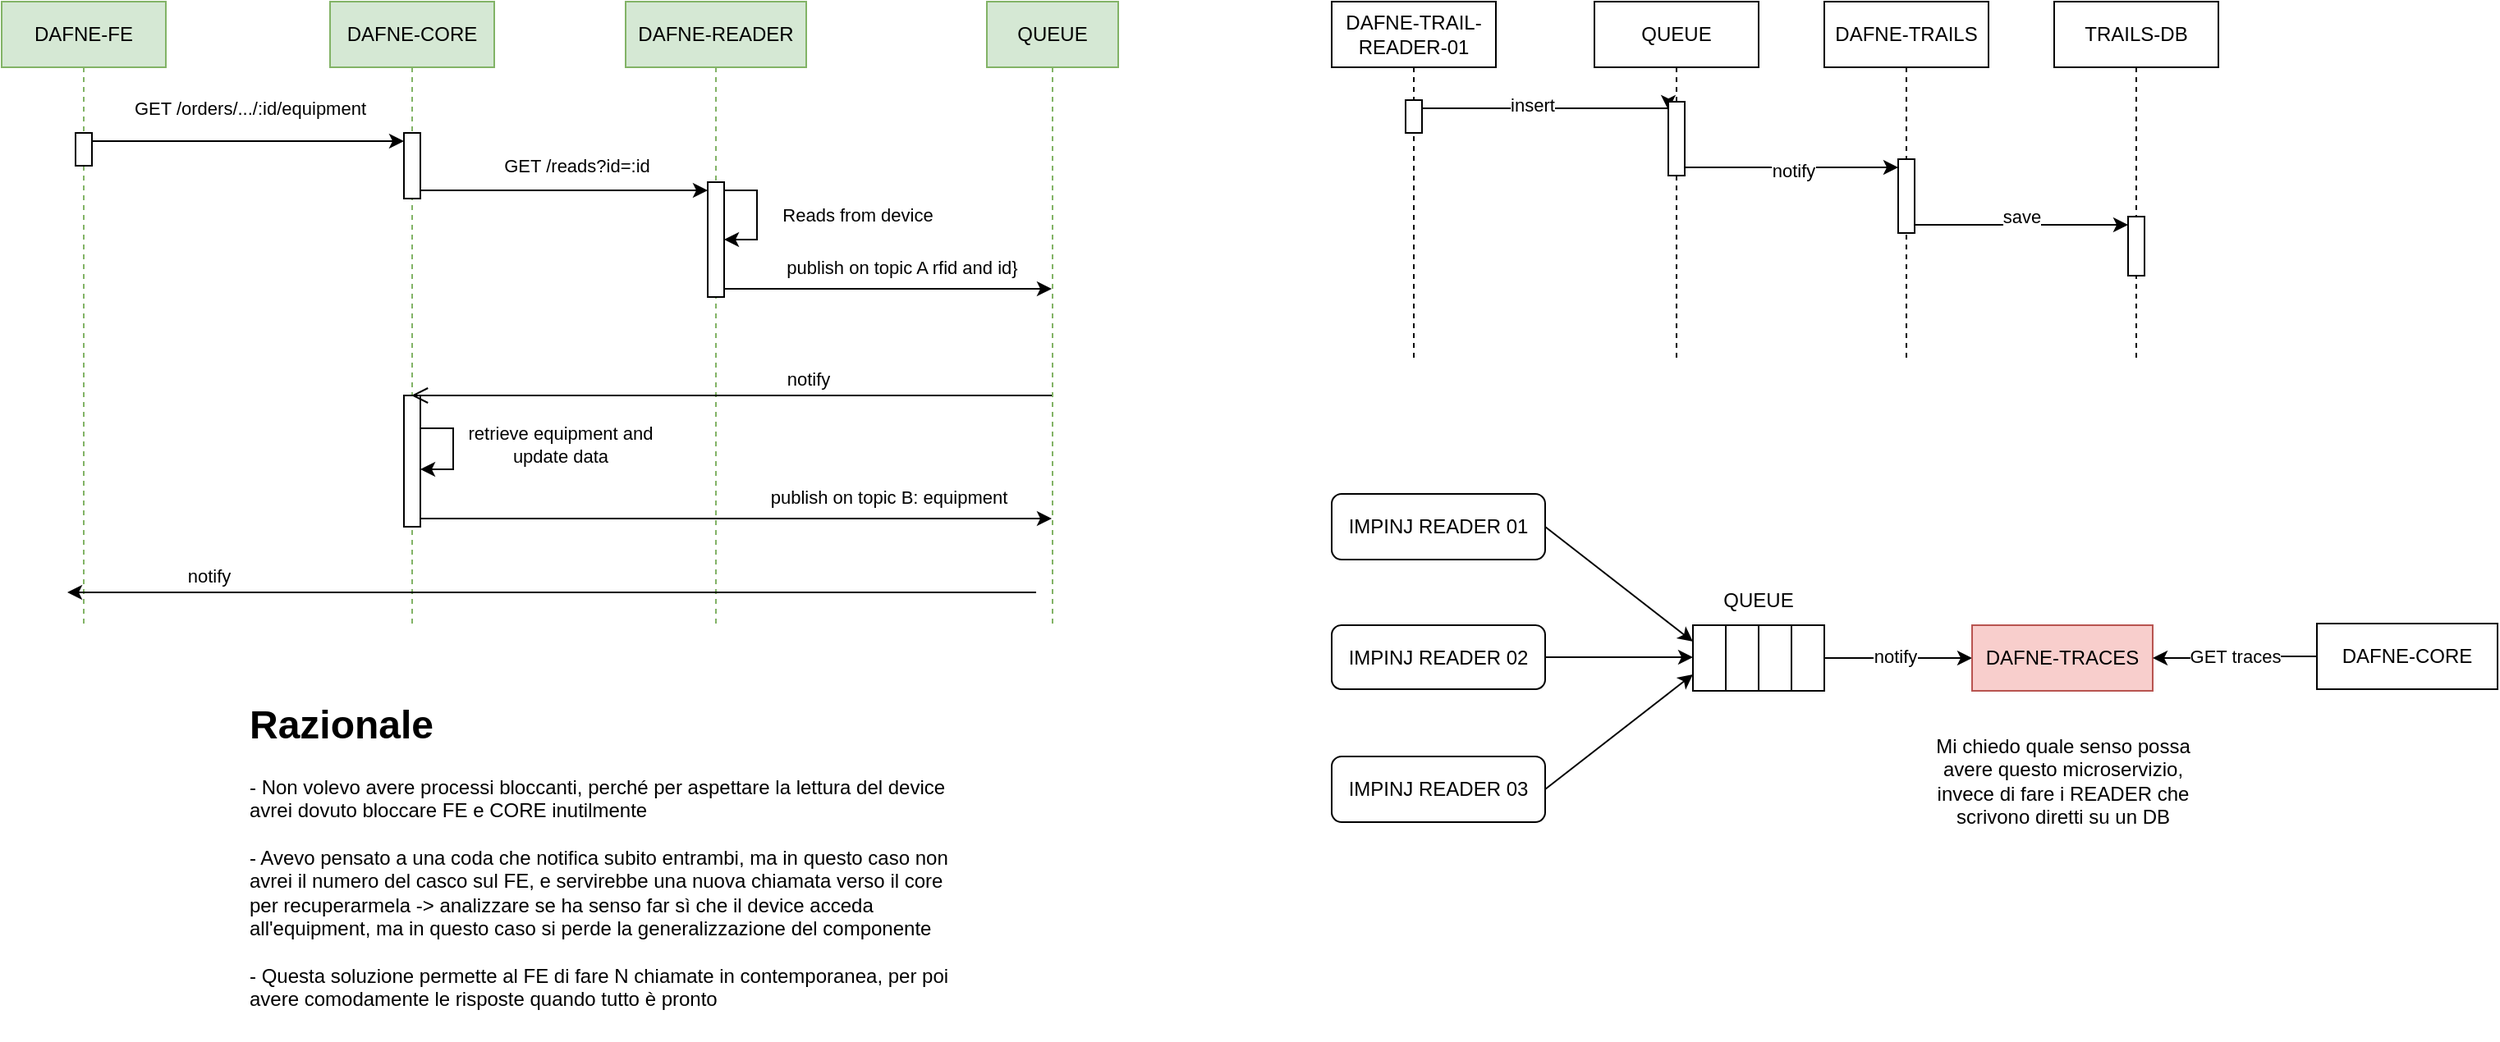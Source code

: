 <mxfile version="24.2.1" type="github">
  <diagram name="Pagina-1" id="eaB3EaWU8Z2Ssii__PD0">
    <mxGraphModel dx="1050" dy="566" grid="1" gridSize="10" guides="1" tooltips="1" connect="1" arrows="1" fold="1" page="1" pageScale="1" pageWidth="827" pageHeight="1169" math="0" shadow="0">
      <root>
        <mxCell id="0" />
        <mxCell id="1" parent="0" />
        <mxCell id="XtGU4JbTBbichS4UjxDC-2" value="DAFNE-FE" style="shape=umlLifeline;perimeter=lifelinePerimeter;whiteSpace=wrap;html=1;container=1;dropTarget=0;collapsible=0;recursiveResize=0;outlineConnect=0;portConstraint=eastwest;newEdgeStyle={&quot;curved&quot;:0,&quot;rounded&quot;:0};fillColor=#d5e8d4;strokeColor=#82b366;" vertex="1" parent="1">
          <mxGeometry x="50" y="20" width="100" height="380" as="geometry" />
        </mxCell>
        <mxCell id="XtGU4JbTBbichS4UjxDC-8" value="" style="html=1;points=[[0,0,0,0,5],[0,1,0,0,-5],[1,0,0,0,5],[1,1,0,0,-5]];perimeter=orthogonalPerimeter;outlineConnect=0;targetShapes=umlLifeline;portConstraint=eastwest;newEdgeStyle={&quot;curved&quot;:0,&quot;rounded&quot;:0};" vertex="1" parent="XtGU4JbTBbichS4UjxDC-2">
          <mxGeometry x="45" y="80" width="10" height="20" as="geometry" />
        </mxCell>
        <mxCell id="XtGU4JbTBbichS4UjxDC-3" value="DAFNE-CORE" style="shape=umlLifeline;perimeter=lifelinePerimeter;whiteSpace=wrap;html=1;container=1;dropTarget=0;collapsible=0;recursiveResize=0;outlineConnect=0;portConstraint=eastwest;newEdgeStyle={&quot;curved&quot;:0,&quot;rounded&quot;:0};fillColor=#d5e8d4;strokeColor=#82b366;" vertex="1" parent="1">
          <mxGeometry x="250" y="20" width="100" height="380" as="geometry" />
        </mxCell>
        <mxCell id="XtGU4JbTBbichS4UjxDC-10" value="" style="html=1;points=[[0,0,0,0,5],[0,1,0,0,-5],[1,0,0,0,5],[1,1,0,0,-5]];perimeter=orthogonalPerimeter;outlineConnect=0;targetShapes=umlLifeline;portConstraint=eastwest;newEdgeStyle={&quot;curved&quot;:0,&quot;rounded&quot;:0};" vertex="1" parent="XtGU4JbTBbichS4UjxDC-3">
          <mxGeometry x="45" y="80" width="10" height="40" as="geometry" />
        </mxCell>
        <mxCell id="XtGU4JbTBbichS4UjxDC-21" value="" style="html=1;points=[[0,0,0,0,5],[0,1,0,0,-5],[1,0,0,0,5],[1,1,0,0,-5]];perimeter=orthogonalPerimeter;outlineConnect=0;targetShapes=umlLifeline;portConstraint=eastwest;newEdgeStyle={&quot;curved&quot;:0,&quot;rounded&quot;:0};" vertex="1" parent="XtGU4JbTBbichS4UjxDC-3">
          <mxGeometry x="45" y="240" width="10" height="80" as="geometry" />
        </mxCell>
        <mxCell id="XtGU4JbTBbichS4UjxDC-26" style="edgeStyle=orthogonalEdgeStyle;rounded=0;orthogonalLoop=1;jettySize=auto;html=1;curved=0;exitX=1;exitY=0;exitDx=0;exitDy=5;exitPerimeter=0;" edge="1" parent="XtGU4JbTBbichS4UjxDC-3" source="XtGU4JbTBbichS4UjxDC-21" target="XtGU4JbTBbichS4UjxDC-21">
          <mxGeometry relative="1" as="geometry">
            <mxPoint x="55" y="290" as="targetPoint" />
            <Array as="points">
              <mxPoint x="55" y="260" />
              <mxPoint x="75" y="260" />
              <mxPoint x="75" y="285" />
            </Array>
          </mxGeometry>
        </mxCell>
        <mxCell id="XtGU4JbTBbichS4UjxDC-28" value="retrieve equipment and &lt;br&gt;update data" style="edgeLabel;html=1;align=center;verticalAlign=middle;resizable=0;points=[];" vertex="1" connectable="0" parent="XtGU4JbTBbichS4UjxDC-26">
          <mxGeometry x="0.125" y="-1" relative="1" as="geometry">
            <mxPoint x="66" as="offset" />
          </mxGeometry>
        </mxCell>
        <mxCell id="XtGU4JbTBbichS4UjxDC-4" value="DAFNE-READER" style="shape=umlLifeline;perimeter=lifelinePerimeter;whiteSpace=wrap;html=1;container=1;dropTarget=0;collapsible=0;recursiveResize=0;outlineConnect=0;portConstraint=eastwest;newEdgeStyle={&quot;curved&quot;:0,&quot;rounded&quot;:0};fillColor=#d5e8d4;strokeColor=#82b366;" vertex="1" parent="1">
          <mxGeometry x="430" y="20" width="110" height="380" as="geometry" />
        </mxCell>
        <mxCell id="XtGU4JbTBbichS4UjxDC-13" value="" style="html=1;points=[[0,0,0,0,5],[0,1,0,0,-5],[1,0,0,0,5],[1,1,0,0,-5]];perimeter=orthogonalPerimeter;outlineConnect=0;targetShapes=umlLifeline;portConstraint=eastwest;newEdgeStyle={&quot;curved&quot;:0,&quot;rounded&quot;:0};" vertex="1" parent="XtGU4JbTBbichS4UjxDC-4">
          <mxGeometry x="50" y="110" width="10" height="70" as="geometry" />
        </mxCell>
        <mxCell id="XtGU4JbTBbichS4UjxDC-16" style="edgeStyle=orthogonalEdgeStyle;rounded=0;orthogonalLoop=1;jettySize=auto;html=1;curved=0;elbow=horizontal;exitX=1;exitY=0;exitDx=0;exitDy=5;exitPerimeter=0;" edge="1" parent="XtGU4JbTBbichS4UjxDC-4" source="XtGU4JbTBbichS4UjxDC-13" target="XtGU4JbTBbichS4UjxDC-13">
          <mxGeometry relative="1" as="geometry" />
        </mxCell>
        <mxCell id="XtGU4JbTBbichS4UjxDC-17" value="Reads from device" style="edgeLabel;html=1;align=center;verticalAlign=middle;resizable=0;points=[];" vertex="1" connectable="0" parent="XtGU4JbTBbichS4UjxDC-16">
          <mxGeometry x="0.533" y="-1" relative="1" as="geometry">
            <mxPoint x="64" y="-14" as="offset" />
          </mxGeometry>
        </mxCell>
        <mxCell id="XtGU4JbTBbichS4UjxDC-32" style="edgeStyle=orthogonalEdgeStyle;rounded=0;orthogonalLoop=1;jettySize=auto;html=1;curved=0;" edge="1" parent="1">
          <mxGeometry relative="1" as="geometry">
            <mxPoint x="680" y="380" as="sourcePoint" />
            <mxPoint x="90" y="380" as="targetPoint" />
          </mxGeometry>
        </mxCell>
        <mxCell id="XtGU4JbTBbichS4UjxDC-33" value="notify" style="edgeLabel;html=1;align=center;verticalAlign=middle;resizable=0;points=[];" vertex="1" connectable="0" parent="XtGU4JbTBbichS4UjxDC-32">
          <mxGeometry x="0.709" y="1" relative="1" as="geometry">
            <mxPoint y="-11" as="offset" />
          </mxGeometry>
        </mxCell>
        <mxCell id="XtGU4JbTBbichS4UjxDC-6" value="QUEUE" style="shape=umlLifeline;perimeter=lifelinePerimeter;whiteSpace=wrap;html=1;container=1;dropTarget=0;collapsible=0;recursiveResize=0;outlineConnect=0;portConstraint=eastwest;newEdgeStyle={&quot;curved&quot;:0,&quot;rounded&quot;:0};fillColor=#d5e8d4;strokeColor=#82b366;" vertex="1" parent="1">
          <mxGeometry x="650" y="20" width="80" height="380" as="geometry" />
        </mxCell>
        <mxCell id="XtGU4JbTBbichS4UjxDC-9" style="edgeStyle=orthogonalEdgeStyle;rounded=0;orthogonalLoop=1;jettySize=auto;html=1;curved=0;exitX=1;exitY=0;exitDx=0;exitDy=5;exitPerimeter=0;entryX=0;entryY=0;entryDx=0;entryDy=5;entryPerimeter=0;" edge="1" parent="1" source="XtGU4JbTBbichS4UjxDC-8" target="XtGU4JbTBbichS4UjxDC-10">
          <mxGeometry relative="1" as="geometry">
            <mxPoint x="105" y="100" as="sourcePoint" />
            <mxPoint x="295" y="100" as="targetPoint" />
          </mxGeometry>
        </mxCell>
        <mxCell id="XtGU4JbTBbichS4UjxDC-11" value="GET /orders/.../:id/equipment" style="edgeLabel;html=1;align=center;verticalAlign=middle;resizable=0;points=[];" vertex="1" connectable="0" parent="XtGU4JbTBbichS4UjxDC-9">
          <mxGeometry x="-0.143" relative="1" as="geometry">
            <mxPoint x="14" y="-20" as="offset" />
          </mxGeometry>
        </mxCell>
        <mxCell id="XtGU4JbTBbichS4UjxDC-14" style="edgeStyle=orthogonalEdgeStyle;rounded=0;orthogonalLoop=1;jettySize=auto;html=1;curved=0;exitX=1;exitY=1;exitDx=0;exitDy=-5;exitPerimeter=0;entryX=0;entryY=0;entryDx=0;entryDy=5;entryPerimeter=0;" edge="1" parent="1" source="XtGU4JbTBbichS4UjxDC-10" target="XtGU4JbTBbichS4UjxDC-13">
          <mxGeometry relative="1" as="geometry" />
        </mxCell>
        <mxCell id="XtGU4JbTBbichS4UjxDC-15" value="GET /reads?id=:id" style="edgeLabel;html=1;align=center;verticalAlign=middle;resizable=0;points=[];" vertex="1" connectable="0" parent="XtGU4JbTBbichS4UjxDC-14">
          <mxGeometry x="0.109" y="-1" relative="1" as="geometry">
            <mxPoint x="-2" y="-16" as="offset" />
          </mxGeometry>
        </mxCell>
        <mxCell id="XtGU4JbTBbichS4UjxDC-18" style="edgeStyle=orthogonalEdgeStyle;rounded=0;orthogonalLoop=1;jettySize=auto;html=1;curved=0;exitX=1;exitY=1;exitDx=0;exitDy=-5;exitPerimeter=0;" edge="1" parent="1" source="XtGU4JbTBbichS4UjxDC-13" target="XtGU4JbTBbichS4UjxDC-6">
          <mxGeometry relative="1" as="geometry">
            <Array as="points">
              <mxPoint x="630" y="195" />
              <mxPoint x="630" y="195" />
            </Array>
          </mxGeometry>
        </mxCell>
        <mxCell id="XtGU4JbTBbichS4UjxDC-19" value="publish on topic A rfid and id}" style="edgeLabel;html=1;align=center;verticalAlign=middle;resizable=0;points=[];" vertex="1" connectable="0" parent="XtGU4JbTBbichS4UjxDC-18">
          <mxGeometry x="-0.308" y="-2" relative="1" as="geometry">
            <mxPoint x="39" y="-15" as="offset" />
          </mxGeometry>
        </mxCell>
        <mxCell id="XtGU4JbTBbichS4UjxDC-20" value="" style="html=1;verticalAlign=bottom;endArrow=open;endSize=8;curved=0;rounded=0;" edge="1" parent="1">
          <mxGeometry relative="1" as="geometry">
            <mxPoint x="689.5" y="260" as="sourcePoint" />
            <mxPoint x="299.5" y="260" as="targetPoint" />
          </mxGeometry>
        </mxCell>
        <mxCell id="XtGU4JbTBbichS4UjxDC-22" value="notify" style="edgeLabel;html=1;align=center;verticalAlign=middle;resizable=0;points=[];" vertex="1" connectable="0" parent="XtGU4JbTBbichS4UjxDC-20">
          <mxGeometry x="-0.197" relative="1" as="geometry">
            <mxPoint x="8" y="-10" as="offset" />
          </mxGeometry>
        </mxCell>
        <mxCell id="XtGU4JbTBbichS4UjxDC-29" style="edgeStyle=orthogonalEdgeStyle;rounded=0;orthogonalLoop=1;jettySize=auto;html=1;curved=0;exitX=1;exitY=1;exitDx=0;exitDy=-5;exitPerimeter=0;" edge="1" parent="1" source="XtGU4JbTBbichS4UjxDC-21" target="XtGU4JbTBbichS4UjxDC-6">
          <mxGeometry relative="1" as="geometry">
            <Array as="points">
              <mxPoint x="690" y="335" />
            </Array>
          </mxGeometry>
        </mxCell>
        <mxCell id="XtGU4JbTBbichS4UjxDC-30" value="publish on topic B: equipment" style="edgeLabel;html=1;align=center;verticalAlign=middle;resizable=0;points=[];" vertex="1" connectable="0" parent="XtGU4JbTBbichS4UjxDC-29">
          <mxGeometry x="0.238" y="-5" relative="1" as="geometry">
            <mxPoint x="47" y="-18" as="offset" />
          </mxGeometry>
        </mxCell>
        <mxCell id="XtGU4JbTBbichS4UjxDC-34" value="&lt;h1 style=&quot;margin-top: 0px;&quot;&gt;Razionale&lt;br&gt;&lt;/h1&gt;&lt;p&gt;- Non volevo avere processi bloccanti, perché per aspettare la lettura del device avrei dovuto bloccare FE e CORE inutilmente&lt;br&gt;&lt;br&gt;- Avevo pensato a una coda che notifica subito entrambi, ma in questo caso non avrei il numero del casco sul FE, e servirebbe una nuova chiamata verso il core per recuperarmela -&amp;gt; analizzare se ha senso far sì che il device acceda all&#39;equipment, ma in questo caso si perde la generalizzazione del componente&lt;br&gt;&lt;br&gt;- Questa soluzione permette al FE di fare N chiamate in contemporanea, per poi avere comodamente le risposte quando tutto è pronto&lt;br&gt;&lt;/p&gt;" style="text;html=1;whiteSpace=wrap;overflow=hidden;rounded=0;" vertex="1" parent="1">
          <mxGeometry x="199" y="440" width="430" height="210" as="geometry" />
        </mxCell>
        <mxCell id="XtGU4JbTBbichS4UjxDC-35" value="DAFNE-TRAIL-READER-01" style="shape=umlLifeline;perimeter=lifelinePerimeter;whiteSpace=wrap;html=1;container=1;dropTarget=0;collapsible=0;recursiveResize=0;outlineConnect=0;portConstraint=eastwest;newEdgeStyle={&quot;curved&quot;:0,&quot;rounded&quot;:0};" vertex="1" parent="1">
          <mxGeometry x="860" y="20" width="100" height="220" as="geometry" />
        </mxCell>
        <mxCell id="XtGU4JbTBbichS4UjxDC-37" value="" style="html=1;points=[[0,0,0,0,5],[0,1,0,0,-5],[1,0,0,0,5],[1,1,0,0,-5]];perimeter=orthogonalPerimeter;outlineConnect=0;targetShapes=umlLifeline;portConstraint=eastwest;newEdgeStyle={&quot;curved&quot;:0,&quot;rounded&quot;:0};" vertex="1" parent="XtGU4JbTBbichS4UjxDC-35">
          <mxGeometry x="45" y="60" width="10" height="20" as="geometry" />
        </mxCell>
        <mxCell id="XtGU4JbTBbichS4UjxDC-36" value="DAFNE-TRAILS" style="shape=umlLifeline;perimeter=lifelinePerimeter;whiteSpace=wrap;html=1;container=1;dropTarget=0;collapsible=0;recursiveResize=0;outlineConnect=0;portConstraint=eastwest;newEdgeStyle={&quot;curved&quot;:0,&quot;rounded&quot;:0};" vertex="1" parent="1">
          <mxGeometry x="1160" y="20" width="100" height="220" as="geometry" />
        </mxCell>
        <mxCell id="XtGU4JbTBbichS4UjxDC-39" value="" style="html=1;points=[[0,0,0,0,5],[0,1,0,0,-5],[1,0,0,0,5],[1,1,0,0,-5]];perimeter=orthogonalPerimeter;outlineConnect=0;targetShapes=umlLifeline;portConstraint=eastwest;newEdgeStyle={&quot;curved&quot;:0,&quot;rounded&quot;:0};" vertex="1" parent="XtGU4JbTBbichS4UjxDC-36">
          <mxGeometry x="45" y="96" width="10" height="45" as="geometry" />
        </mxCell>
        <mxCell id="XtGU4JbTBbichS4UjxDC-38" style="edgeStyle=orthogonalEdgeStyle;rounded=0;orthogonalLoop=1;jettySize=auto;html=1;curved=0;exitX=1;exitY=0;exitDx=0;exitDy=5;exitPerimeter=0;entryX=0;entryY=0;entryDx=0;entryDy=5;entryPerimeter=0;" edge="1" parent="1" source="XtGU4JbTBbichS4UjxDC-37" target="XtGU4JbTBbichS4UjxDC-46">
          <mxGeometry relative="1" as="geometry">
            <Array as="points">
              <mxPoint x="1065" y="85" />
            </Array>
          </mxGeometry>
        </mxCell>
        <mxCell id="XtGU4JbTBbichS4UjxDC-40" value="insert" style="edgeLabel;html=1;align=center;verticalAlign=middle;resizable=0;points=[];" vertex="1" connectable="0" parent="XtGU4JbTBbichS4UjxDC-38">
          <mxGeometry x="-0.12" y="2" relative="1" as="geometry">
            <mxPoint as="offset" />
          </mxGeometry>
        </mxCell>
        <mxCell id="XtGU4JbTBbichS4UjxDC-41" value="TRAILS-DB" style="shape=umlLifeline;perimeter=lifelinePerimeter;whiteSpace=wrap;html=1;container=1;dropTarget=0;collapsible=0;recursiveResize=0;outlineConnect=0;portConstraint=eastwest;newEdgeStyle={&quot;curved&quot;:0,&quot;rounded&quot;:0};" vertex="1" parent="1">
          <mxGeometry x="1300" y="20" width="100" height="220" as="geometry" />
        </mxCell>
        <mxCell id="XtGU4JbTBbichS4UjxDC-42" value="" style="html=1;points=[[0,0,0,0,5],[0,1,0,0,-5],[1,0,0,0,5],[1,1,0,0,-5]];perimeter=orthogonalPerimeter;outlineConnect=0;targetShapes=umlLifeline;portConstraint=eastwest;newEdgeStyle={&quot;curved&quot;:0,&quot;rounded&quot;:0};" vertex="1" parent="XtGU4JbTBbichS4UjxDC-41">
          <mxGeometry x="45" y="131" width="10" height="36" as="geometry" />
        </mxCell>
        <mxCell id="XtGU4JbTBbichS4UjxDC-43" style="edgeStyle=orthogonalEdgeStyle;rounded=0;orthogonalLoop=1;jettySize=auto;html=1;curved=0;exitX=1;exitY=1;exitDx=0;exitDy=-5;exitPerimeter=0;entryX=0;entryY=0;entryDx=0;entryDy=5;entryPerimeter=0;" edge="1" parent="1" source="XtGU4JbTBbichS4UjxDC-39" target="XtGU4JbTBbichS4UjxDC-42">
          <mxGeometry relative="1" as="geometry" />
        </mxCell>
        <mxCell id="XtGU4JbTBbichS4UjxDC-44" value="save" style="edgeLabel;html=1;align=center;verticalAlign=middle;resizable=0;points=[];" vertex="1" connectable="0" parent="XtGU4JbTBbichS4UjxDC-43">
          <mxGeometry x="-0.292" y="-1" relative="1" as="geometry">
            <mxPoint x="19" y="-6" as="offset" />
          </mxGeometry>
        </mxCell>
        <mxCell id="XtGU4JbTBbichS4UjxDC-45" value="QUEUE" style="shape=umlLifeline;perimeter=lifelinePerimeter;whiteSpace=wrap;html=1;container=1;dropTarget=0;collapsible=0;recursiveResize=0;outlineConnect=0;portConstraint=eastwest;newEdgeStyle={&quot;curved&quot;:0,&quot;rounded&quot;:0};" vertex="1" parent="1">
          <mxGeometry x="1020" y="20" width="100" height="220" as="geometry" />
        </mxCell>
        <mxCell id="XtGU4JbTBbichS4UjxDC-46" value="" style="html=1;points=[[0,0,0,0,5],[0,1,0,0,-5],[1,0,0,0,5],[1,1,0,0,-5]];perimeter=orthogonalPerimeter;outlineConnect=0;targetShapes=umlLifeline;portConstraint=eastwest;newEdgeStyle={&quot;curved&quot;:0,&quot;rounded&quot;:0};" vertex="1" parent="XtGU4JbTBbichS4UjxDC-45">
          <mxGeometry x="45" y="61" width="10" height="45" as="geometry" />
        </mxCell>
        <mxCell id="XtGU4JbTBbichS4UjxDC-47" style="edgeStyle=orthogonalEdgeStyle;rounded=0;orthogonalLoop=1;jettySize=auto;html=1;curved=0;exitX=1;exitY=1;exitDx=0;exitDy=-5;exitPerimeter=0;entryX=0;entryY=0;entryDx=0;entryDy=5;entryPerimeter=0;" edge="1" parent="1" source="XtGU4JbTBbichS4UjxDC-46" target="XtGU4JbTBbichS4UjxDC-39">
          <mxGeometry relative="1" as="geometry" />
        </mxCell>
        <mxCell id="XtGU4JbTBbichS4UjxDC-48" value="notify" style="edgeLabel;html=1;align=center;verticalAlign=middle;resizable=0;points=[];" vertex="1" connectable="0" parent="XtGU4JbTBbichS4UjxDC-47">
          <mxGeometry x="0.015" y="-2" relative="1" as="geometry">
            <mxPoint as="offset" />
          </mxGeometry>
        </mxCell>
        <mxCell id="XtGU4JbTBbichS4UjxDC-58" style="rounded=0;orthogonalLoop=1;jettySize=auto;html=1;entryX=0;entryY=0.25;entryDx=0;entryDy=0;exitX=1;exitY=0.5;exitDx=0;exitDy=0;" edge="1" parent="1" source="XtGU4JbTBbichS4UjxDC-49" target="XtGU4JbTBbichS4UjxDC-53">
          <mxGeometry relative="1" as="geometry" />
        </mxCell>
        <mxCell id="XtGU4JbTBbichS4UjxDC-49" value="IMPINJ READER 01" style="rounded=1;whiteSpace=wrap;html=1;" vertex="1" parent="1">
          <mxGeometry x="860" y="320" width="130" height="40" as="geometry" />
        </mxCell>
        <mxCell id="XtGU4JbTBbichS4UjxDC-59" style="edgeStyle=orthogonalEdgeStyle;rounded=0;orthogonalLoop=1;jettySize=auto;html=1;" edge="1" parent="1" source="XtGU4JbTBbichS4UjxDC-50">
          <mxGeometry relative="1" as="geometry">
            <mxPoint x="1080" y="419.5" as="targetPoint" />
          </mxGeometry>
        </mxCell>
        <mxCell id="XtGU4JbTBbichS4UjxDC-50" value="IMPINJ READER 02" style="rounded=1;whiteSpace=wrap;html=1;" vertex="1" parent="1">
          <mxGeometry x="860" y="400" width="130" height="39" as="geometry" />
        </mxCell>
        <mxCell id="XtGU4JbTBbichS4UjxDC-60" style="rounded=0;orthogonalLoop=1;jettySize=auto;html=1;entryX=0;entryY=0.75;entryDx=0;entryDy=0;exitX=1;exitY=0.5;exitDx=0;exitDy=0;" edge="1" parent="1" source="XtGU4JbTBbichS4UjxDC-51" target="XtGU4JbTBbichS4UjxDC-53">
          <mxGeometry relative="1" as="geometry" />
        </mxCell>
        <mxCell id="XtGU4JbTBbichS4UjxDC-51" value="IMPINJ READER 03" style="rounded=1;whiteSpace=wrap;html=1;" vertex="1" parent="1">
          <mxGeometry x="860" y="480" width="130" height="40" as="geometry" />
        </mxCell>
        <mxCell id="XtGU4JbTBbichS4UjxDC-64" style="edgeStyle=orthogonalEdgeStyle;rounded=0;orthogonalLoop=1;jettySize=auto;html=1;entryX=0;entryY=0.5;entryDx=0;entryDy=0;" edge="1" parent="1" source="XtGU4JbTBbichS4UjxDC-53" target="XtGU4JbTBbichS4UjxDC-63">
          <mxGeometry relative="1" as="geometry" />
        </mxCell>
        <mxCell id="XtGU4JbTBbichS4UjxDC-65" value="notify" style="edgeLabel;html=1;align=center;verticalAlign=middle;resizable=0;points=[];" vertex="1" connectable="0" parent="XtGU4JbTBbichS4UjxDC-64">
          <mxGeometry x="-0.2" y="4" relative="1" as="geometry">
            <mxPoint x="7" y="3" as="offset" />
          </mxGeometry>
        </mxCell>
        <mxCell id="XtGU4JbTBbichS4UjxDC-53" value="" style="rounded=0;whiteSpace=wrap;html=1;" vertex="1" parent="1">
          <mxGeometry x="1080" y="400" width="80" height="40" as="geometry" />
        </mxCell>
        <mxCell id="XtGU4JbTBbichS4UjxDC-54" value="" style="endArrow=none;html=1;rounded=0;entryX=0.25;entryY=0;entryDx=0;entryDy=0;exitX=0.25;exitY=1;exitDx=0;exitDy=0;" edge="1" parent="1" source="XtGU4JbTBbichS4UjxDC-53" target="XtGU4JbTBbichS4UjxDC-53">
          <mxGeometry width="50" height="50" relative="1" as="geometry">
            <mxPoint x="1090" y="440" as="sourcePoint" />
            <mxPoint x="1140" y="390" as="targetPoint" />
          </mxGeometry>
        </mxCell>
        <mxCell id="XtGU4JbTBbichS4UjxDC-56" value="" style="endArrow=none;html=1;rounded=0;entryX=0.5;entryY=0;entryDx=0;entryDy=0;exitX=0.5;exitY=1;exitDx=0;exitDy=0;" edge="1" parent="1" source="XtGU4JbTBbichS4UjxDC-53" target="XtGU4JbTBbichS4UjxDC-53">
          <mxGeometry width="50" height="50" relative="1" as="geometry">
            <mxPoint x="1210" y="490" as="sourcePoint" />
            <mxPoint x="1260" y="440" as="targetPoint" />
          </mxGeometry>
        </mxCell>
        <mxCell id="XtGU4JbTBbichS4UjxDC-57" value="" style="endArrow=none;html=1;rounded=0;entryX=0.75;entryY=0;entryDx=0;entryDy=0;exitX=0.75;exitY=1;exitDx=0;exitDy=0;" edge="1" parent="1" source="XtGU4JbTBbichS4UjxDC-53" target="XtGU4JbTBbichS4UjxDC-53">
          <mxGeometry width="50" height="50" relative="1" as="geometry">
            <mxPoint x="1210" y="490" as="sourcePoint" />
            <mxPoint x="1260" y="440" as="targetPoint" />
          </mxGeometry>
        </mxCell>
        <mxCell id="XtGU4JbTBbichS4UjxDC-62" value="QUEUE" style="text;html=1;align=center;verticalAlign=middle;whiteSpace=wrap;rounded=0;" vertex="1" parent="1">
          <mxGeometry x="1090" y="370" width="60" height="30" as="geometry" />
        </mxCell>
        <mxCell id="XtGU4JbTBbichS4UjxDC-63" value="DAFNE-TRACES" style="rounded=0;whiteSpace=wrap;html=1;fillColor=#f8cecc;strokeColor=#b85450;" vertex="1" parent="1">
          <mxGeometry x="1250" y="400" width="110" height="40" as="geometry" />
        </mxCell>
        <mxCell id="XtGU4JbTBbichS4UjxDC-67" style="edgeStyle=orthogonalEdgeStyle;rounded=0;orthogonalLoop=1;jettySize=auto;html=1;entryX=1;entryY=0.5;entryDx=0;entryDy=0;" edge="1" parent="1" source="XtGU4JbTBbichS4UjxDC-66" target="XtGU4JbTBbichS4UjxDC-63">
          <mxGeometry relative="1" as="geometry" />
        </mxCell>
        <mxCell id="XtGU4JbTBbichS4UjxDC-68" value="GET traces" style="edgeLabel;html=1;align=center;verticalAlign=middle;resizable=0;points=[];" vertex="1" connectable="0" parent="XtGU4JbTBbichS4UjxDC-67">
          <mxGeometry x="0.275" y="3" relative="1" as="geometry">
            <mxPoint x="13" y="-4" as="offset" />
          </mxGeometry>
        </mxCell>
        <mxCell id="XtGU4JbTBbichS4UjxDC-66" value="DAFNE-CORE" style="rounded=0;whiteSpace=wrap;html=1;" vertex="1" parent="1">
          <mxGeometry x="1460" y="399" width="110" height="40" as="geometry" />
        </mxCell>
        <mxCell id="XtGU4JbTBbichS4UjxDC-69" value="Mi chiedo quale senso possa avere questo microservizio, invece di fare i READER che scrivono diretti su un DB" style="text;html=1;align=center;verticalAlign=middle;whiteSpace=wrap;rounded=0;" vertex="1" parent="1">
          <mxGeometry x="1217.5" y="460" width="175" height="70" as="geometry" />
        </mxCell>
      </root>
    </mxGraphModel>
  </diagram>
</mxfile>
